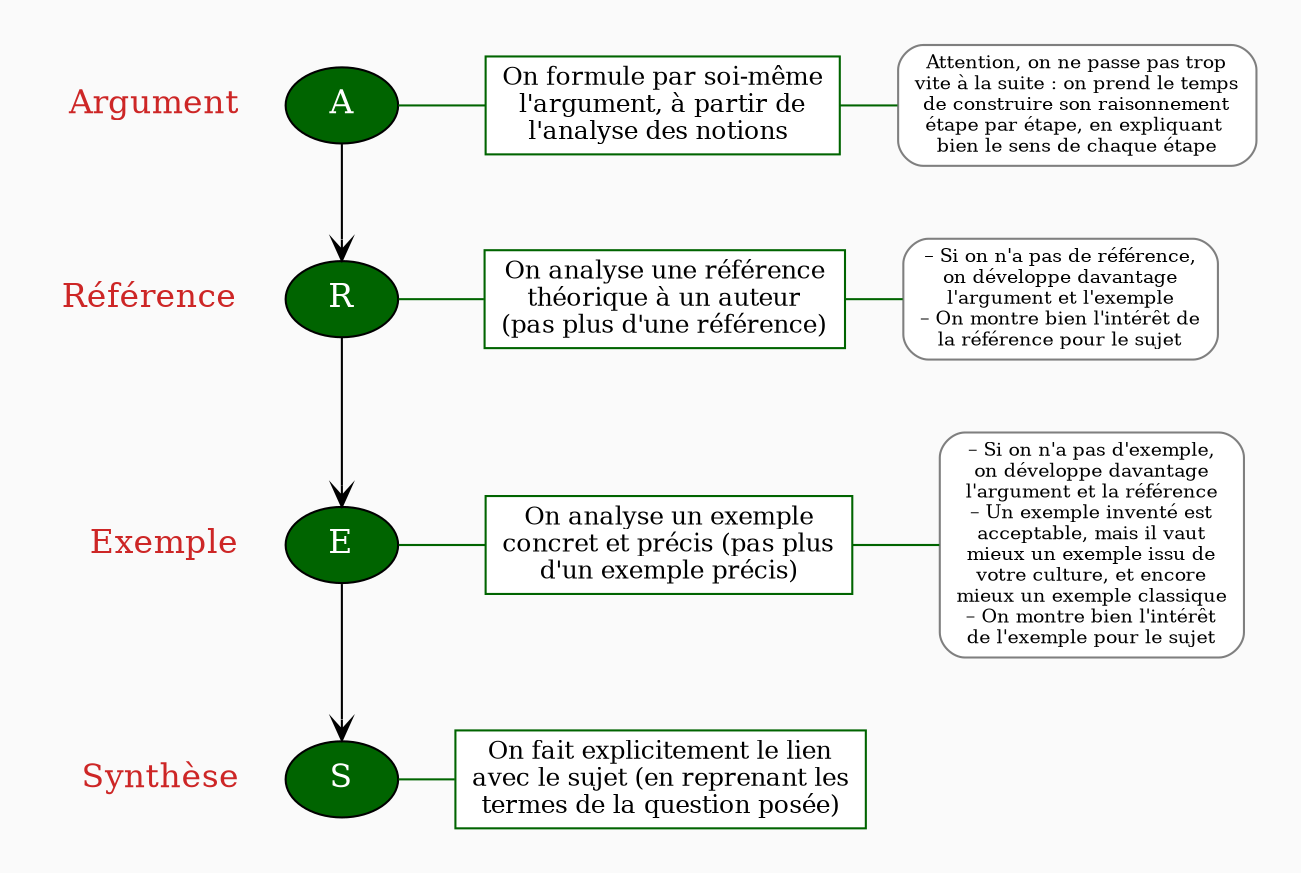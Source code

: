 digraph G {
// Template : diagram
// Usage : méthode pour la construction d'un paragraphe de dissertation, modèle ARES

//rankdir=LR
splines=true
//splines=curved
bgcolor=grey98
pad=0.3
style=filled
edge[minlen=4]
ranksep=0.1
nodesep=0.2 // valeur à changer ?

// NIVEAU 1
node[style=filled; fillcolor=12 ; fontcolor=white ; fontsize=18]
// a1[label=""]



// NIVEAU 2
node[style=filled;fillcolor=darkgreen;fontcolor=white; fontsize=16]
// b1[label=""]
b1[label="A"]
b2[label="R"]
b3[label="E"]
b4[label="S"]

b1->b2->b3->b4[arrowhead=vee]

// NIVEAU 3 (sans intermédiaire)
node [shape=box; style=filled;fillcolor=white;fontcolor=black;color=darkgreen;fontsize=12]
// c1[label=""]
edge[color=darkgreen]
{rank=same;b1->c1[arrowhead=none;minlen=3]}
c1[label="On formule par soi-même
l'argument, à partir de
l'analyse des notions "]
{rank=same;b2->c2[arrowhead=none;minlen=3]}
c2[label="On analyse une référence
théorique à un auteur
(pas plus d'une référence)"]
{rank=same;b3->c3[arrowhead=none;minlen=3]}
c3[label="On analyse un exemple
concret et précis (pas plus
d'un exemple précis)"]
{rank=same;b4->c4[arrowhead=none;minlen=2]}
c4[label="On fait explicitement le lien
avec le sujet (en reprenant les
termes de la question posée)"]

// INTERMEDIAIRE AVANT NIVEAU 3
node[style=filled;fillcolor=grey78;shape=oval]
// [arrowhead=none]
// bc1[label=""]


// NIVEAU 3 (avec intermédiaire)
node[style="filled";fillcolor=white;shape=box;color=grey50]
// c1[label=""]

// NIVEAU 4
node[style="filled, rounded";fillcolor=white;shape=box;color=grey50;fontsize=9]
// d1[label=""]
{rank=same;c1->d1[arrowhead=none;minlen=2]}
{rank=same;c2->d2[arrowhead=none;minlen=2]}
{rank=same;c3->d3[arrowhead=none;minlen=3]}


d1[label="Attention, on ne passe pas trop
vite à la suite : on prend le temps
de construire son raisonnement
étape par étape, en expliquant 
bien le sens de chaque étape"]

d2[label="– Si on n'a pas de référence,
on développe davantage
l'argument et l'exemple
– On montre bien l'intérêt de
la référence pour le sujet"]
d3[label="– Si on n'a pas d'exemple,
on développe davantage
l'argument et la référence
– Un exemple inventé est
acceptable, mais il vaut
mieux un exemple issu de
votre culture, et encore
mieux un exemple classique
– On montre bien l'intérêt
de l'exemple pour le sujet"]



// ETIQUETTES EN ROUGE
node[shape=plaintext;fontcolor=firebrick3;fillcolor=grey98;fontsize=16]
// e1[label=< <B>= Titre</B><BR /><BR />Contenu<BR /> >]
// e1[label=""]
// ->e1[minlen=1;style=invis]
{rank=same;e1->b1[minlen=1;style=invis;weight=10]}
e1[label="Argument"]
{rank=same;e2->b2[minlen=1;style=invis;weight=10]}
e2[label="Référence"]
{rank=same;e3->b3[minlen=1;style=invis;weight=10]}
e3[label="Exemple"]
{rank=same;e4->b4[minlen=1;style=invis;weight=10]}
e4[label="Synthèse"]
// Remarques
node[color=blue;shape=box;style=filled;margin=0.07;fontcolor=black;fontsize=13]
edge[color=blue;arrowhead="none";xlabel="";style=dashed]
// r1[label=""]
// {rank=same;->r1}
// {rank=same;r1->[dir=back]}


}

